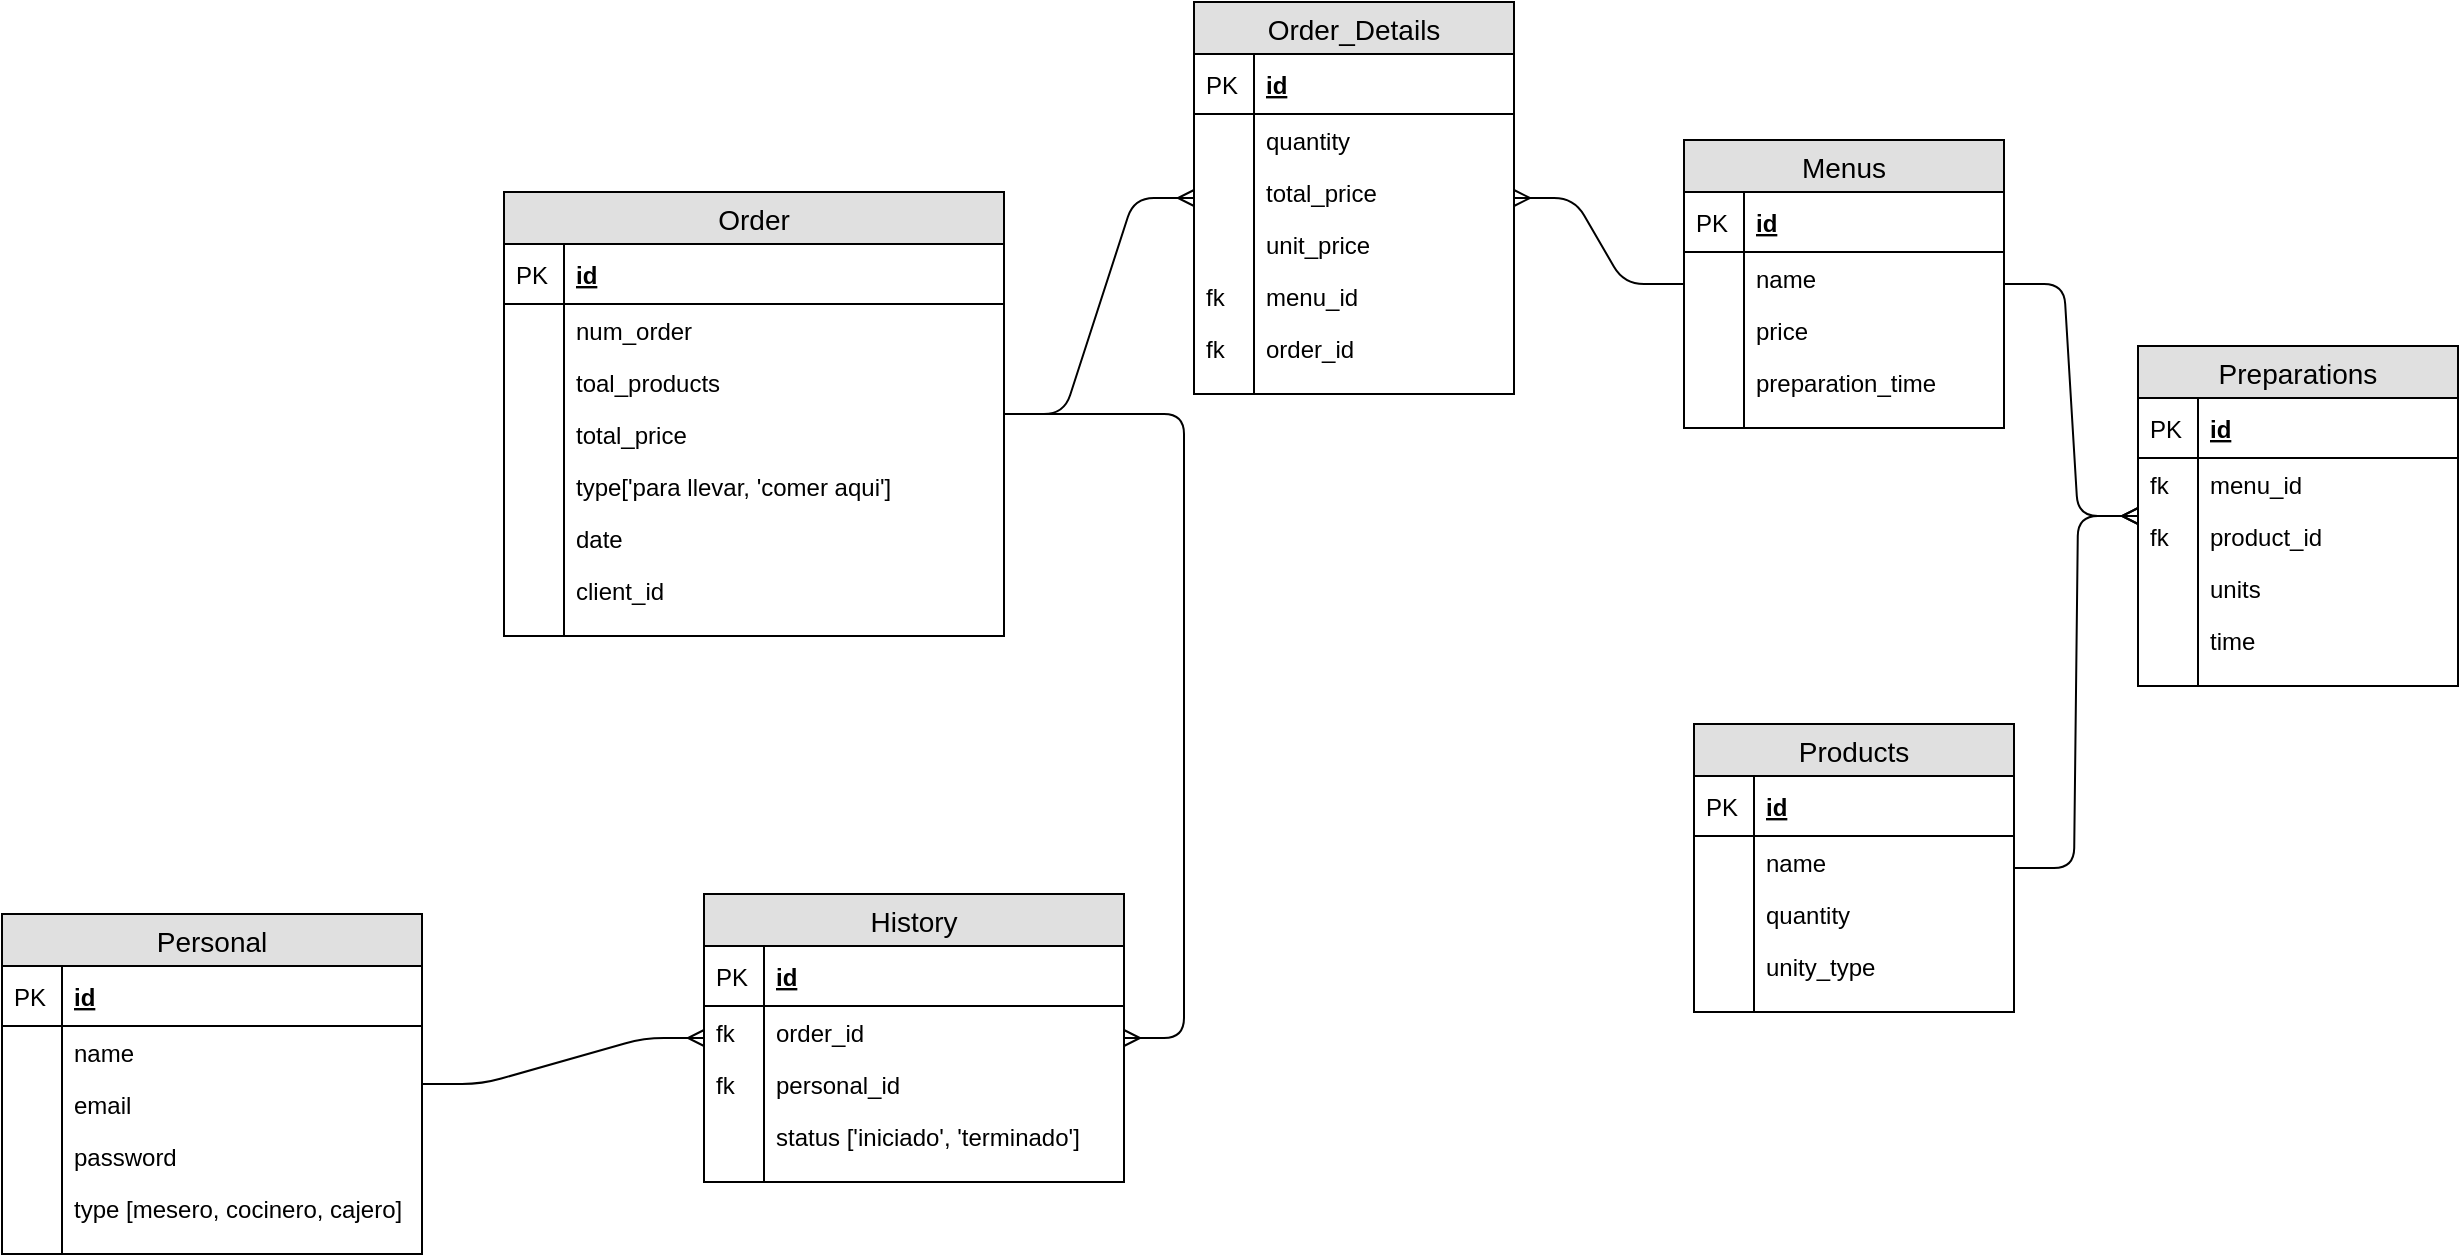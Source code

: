 <mxfile version="10.8.9" type="github"><diagram id="cU5FoBX_uGzudD-voYb2" name="Page-1"><mxGraphModel dx="1851" dy="643" grid="1" gridSize="10" guides="1" tooltips="1" connect="1" arrows="1" fold="1" page="1" pageScale="1" pageWidth="827" pageHeight="1169" math="0" shadow="0"><root><mxCell id="0"/><mxCell id="1" parent="0"/><mxCell id="Qpbwc0weSCRhYP66ml93-1" value="Personal" style="swimlane;fontStyle=0;childLayout=stackLayout;horizontal=1;startSize=26;fillColor=#e0e0e0;horizontalStack=0;resizeParent=1;resizeParentMax=0;resizeLast=0;collapsible=1;marginBottom=0;swimlaneFillColor=#ffffff;align=center;fontSize=14;" vertex="1" parent="1"><mxGeometry x="-211" y="638" width="210" height="170" as="geometry"/></mxCell><mxCell id="Qpbwc0weSCRhYP66ml93-2" value="id" style="shape=partialRectangle;top=0;left=0;right=0;bottom=1;align=left;verticalAlign=middle;fillColor=none;spacingLeft=34;spacingRight=4;overflow=hidden;rotatable=0;points=[[0,0.5],[1,0.5]];portConstraint=eastwest;dropTarget=0;fontStyle=5;fontSize=12;" vertex="1" parent="Qpbwc0weSCRhYP66ml93-1"><mxGeometry y="26" width="210" height="30" as="geometry"/></mxCell><mxCell id="Qpbwc0weSCRhYP66ml93-3" value="PK" style="shape=partialRectangle;top=0;left=0;bottom=0;fillColor=none;align=left;verticalAlign=middle;spacingLeft=4;spacingRight=4;overflow=hidden;rotatable=0;points=[];portConstraint=eastwest;part=1;fontSize=12;" vertex="1" connectable="0" parent="Qpbwc0weSCRhYP66ml93-2"><mxGeometry width="30" height="30" as="geometry"/></mxCell><mxCell id="Qpbwc0weSCRhYP66ml93-4" value="name" style="shape=partialRectangle;top=0;left=0;right=0;bottom=0;align=left;verticalAlign=top;fillColor=none;spacingLeft=34;spacingRight=4;overflow=hidden;rotatable=0;points=[[0,0.5],[1,0.5]];portConstraint=eastwest;dropTarget=0;fontSize=12;" vertex="1" parent="Qpbwc0weSCRhYP66ml93-1"><mxGeometry y="56" width="210" height="26" as="geometry"/></mxCell><mxCell id="Qpbwc0weSCRhYP66ml93-5" value="" style="shape=partialRectangle;top=0;left=0;bottom=0;fillColor=none;align=left;verticalAlign=top;spacingLeft=4;spacingRight=4;overflow=hidden;rotatable=0;points=[];portConstraint=eastwest;part=1;fontSize=12;" vertex="1" connectable="0" parent="Qpbwc0weSCRhYP66ml93-4"><mxGeometry width="30" height="26" as="geometry"/></mxCell><mxCell id="Qpbwc0weSCRhYP66ml93-6" value="email" style="shape=partialRectangle;top=0;left=0;right=0;bottom=0;align=left;verticalAlign=top;fillColor=none;spacingLeft=34;spacingRight=4;overflow=hidden;rotatable=0;points=[[0,0.5],[1,0.5]];portConstraint=eastwest;dropTarget=0;fontSize=12;" vertex="1" parent="Qpbwc0weSCRhYP66ml93-1"><mxGeometry y="82" width="210" height="26" as="geometry"/></mxCell><mxCell id="Qpbwc0weSCRhYP66ml93-7" value="" style="shape=partialRectangle;top=0;left=0;bottom=0;fillColor=none;align=left;verticalAlign=top;spacingLeft=4;spacingRight=4;overflow=hidden;rotatable=0;points=[];portConstraint=eastwest;part=1;fontSize=12;" vertex="1" connectable="0" parent="Qpbwc0weSCRhYP66ml93-6"><mxGeometry width="30" height="26" as="geometry"/></mxCell><mxCell id="Qpbwc0weSCRhYP66ml93-8" value="password" style="shape=partialRectangle;top=0;left=0;right=0;bottom=0;align=left;verticalAlign=top;fillColor=none;spacingLeft=34;spacingRight=4;overflow=hidden;rotatable=0;points=[[0,0.5],[1,0.5]];portConstraint=eastwest;dropTarget=0;fontSize=12;" vertex="1" parent="Qpbwc0weSCRhYP66ml93-1"><mxGeometry y="108" width="210" height="26" as="geometry"/></mxCell><mxCell id="Qpbwc0weSCRhYP66ml93-9" value="" style="shape=partialRectangle;top=0;left=0;bottom=0;fillColor=none;align=left;verticalAlign=top;spacingLeft=4;spacingRight=4;overflow=hidden;rotatable=0;points=[];portConstraint=eastwest;part=1;fontSize=12;" vertex="1" connectable="0" parent="Qpbwc0weSCRhYP66ml93-8"><mxGeometry width="30" height="26" as="geometry"/></mxCell><mxCell id="Qpbwc0weSCRhYP66ml93-34" value="type [mesero, cocinero, cajero]" style="shape=partialRectangle;top=0;left=0;right=0;bottom=0;align=left;verticalAlign=top;fillColor=none;spacingLeft=34;spacingRight=4;overflow=hidden;rotatable=0;points=[[0,0.5],[1,0.5]];portConstraint=eastwest;dropTarget=0;fontSize=12;" vertex="1" parent="Qpbwc0weSCRhYP66ml93-1"><mxGeometry y="134" width="210" height="26" as="geometry"/></mxCell><mxCell id="Qpbwc0weSCRhYP66ml93-35" value="" style="shape=partialRectangle;top=0;left=0;bottom=0;fillColor=none;align=left;verticalAlign=top;spacingLeft=4;spacingRight=4;overflow=hidden;rotatable=0;points=[];portConstraint=eastwest;part=1;fontSize=12;" vertex="1" connectable="0" parent="Qpbwc0weSCRhYP66ml93-34"><mxGeometry width="30" height="26" as="geometry"/></mxCell><mxCell id="Qpbwc0weSCRhYP66ml93-10" value="" style="shape=partialRectangle;top=0;left=0;right=0;bottom=0;align=left;verticalAlign=top;fillColor=none;spacingLeft=34;spacingRight=4;overflow=hidden;rotatable=0;points=[[0,0.5],[1,0.5]];portConstraint=eastwest;dropTarget=0;fontSize=12;" vertex="1" parent="Qpbwc0weSCRhYP66ml93-1"><mxGeometry y="160" width="210" height="10" as="geometry"/></mxCell><mxCell id="Qpbwc0weSCRhYP66ml93-11" value="" style="shape=partialRectangle;top=0;left=0;bottom=0;fillColor=none;align=left;verticalAlign=top;spacingLeft=4;spacingRight=4;overflow=hidden;rotatable=0;points=[];portConstraint=eastwest;part=1;fontSize=12;" vertex="1" connectable="0" parent="Qpbwc0weSCRhYP66ml93-10"><mxGeometry width="30" height="10" as="geometry"/></mxCell><mxCell id="Qpbwc0weSCRhYP66ml93-12" value="Order_Details" style="swimlane;fontStyle=0;childLayout=stackLayout;horizontal=1;startSize=26;fillColor=#e0e0e0;horizontalStack=0;resizeParent=1;resizeParentMax=0;resizeLast=0;collapsible=1;marginBottom=0;swimlaneFillColor=#ffffff;align=center;fontSize=14;" vertex="1" parent="1"><mxGeometry x="385" y="182" width="160" height="196" as="geometry"/></mxCell><mxCell id="Qpbwc0weSCRhYP66ml93-13" value="id" style="shape=partialRectangle;top=0;left=0;right=0;bottom=1;align=left;verticalAlign=middle;fillColor=none;spacingLeft=34;spacingRight=4;overflow=hidden;rotatable=0;points=[[0,0.5],[1,0.5]];portConstraint=eastwest;dropTarget=0;fontStyle=5;fontSize=12;" vertex="1" parent="Qpbwc0weSCRhYP66ml93-12"><mxGeometry y="26" width="160" height="30" as="geometry"/></mxCell><mxCell id="Qpbwc0weSCRhYP66ml93-14" value="PK" style="shape=partialRectangle;top=0;left=0;bottom=0;fillColor=none;align=left;verticalAlign=middle;spacingLeft=4;spacingRight=4;overflow=hidden;rotatable=0;points=[];portConstraint=eastwest;part=1;fontSize=12;" vertex="1" connectable="0" parent="Qpbwc0weSCRhYP66ml93-13"><mxGeometry width="30" height="30" as="geometry"/></mxCell><mxCell id="Qpbwc0weSCRhYP66ml93-17" value="quantity" style="shape=partialRectangle;top=0;left=0;right=0;bottom=0;align=left;verticalAlign=top;fillColor=none;spacingLeft=34;spacingRight=4;overflow=hidden;rotatable=0;points=[[0,0.5],[1,0.5]];portConstraint=eastwest;dropTarget=0;fontSize=12;" vertex="1" parent="Qpbwc0weSCRhYP66ml93-12"><mxGeometry y="56" width="160" height="26" as="geometry"/></mxCell><mxCell id="Qpbwc0weSCRhYP66ml93-18" value="" style="shape=partialRectangle;top=0;left=0;bottom=0;fillColor=none;align=left;verticalAlign=top;spacingLeft=4;spacingRight=4;overflow=hidden;rotatable=0;points=[];portConstraint=eastwest;part=1;fontSize=12;" vertex="1" connectable="0" parent="Qpbwc0weSCRhYP66ml93-17"><mxGeometry width="30" height="26" as="geometry"/></mxCell><mxCell id="Qpbwc0weSCRhYP66ml93-19" value="total_price" style="shape=partialRectangle;top=0;left=0;right=0;bottom=0;align=left;verticalAlign=top;fillColor=none;spacingLeft=34;spacingRight=4;overflow=hidden;rotatable=0;points=[[0,0.5],[1,0.5]];portConstraint=eastwest;dropTarget=0;fontSize=12;" vertex="1" parent="Qpbwc0weSCRhYP66ml93-12"><mxGeometry y="82" width="160" height="26" as="geometry"/></mxCell><mxCell id="Qpbwc0weSCRhYP66ml93-20" value="" style="shape=partialRectangle;top=0;left=0;bottom=0;fillColor=none;align=left;verticalAlign=top;spacingLeft=4;spacingRight=4;overflow=hidden;rotatable=0;points=[];portConstraint=eastwest;part=1;fontSize=12;" vertex="1" connectable="0" parent="Qpbwc0weSCRhYP66ml93-19"><mxGeometry width="30" height="26" as="geometry"/></mxCell><mxCell id="Qpbwc0weSCRhYP66ml93-36" value="unit_price" style="shape=partialRectangle;top=0;left=0;right=0;bottom=0;align=left;verticalAlign=top;fillColor=none;spacingLeft=34;spacingRight=4;overflow=hidden;rotatable=0;points=[[0,0.5],[1,0.5]];portConstraint=eastwest;dropTarget=0;fontSize=12;" vertex="1" parent="Qpbwc0weSCRhYP66ml93-12"><mxGeometry y="108" width="160" height="26" as="geometry"/></mxCell><mxCell id="Qpbwc0weSCRhYP66ml93-37" value="" style="shape=partialRectangle;top=0;left=0;bottom=0;fillColor=none;align=left;verticalAlign=top;spacingLeft=4;spacingRight=4;overflow=hidden;rotatable=0;points=[];portConstraint=eastwest;part=1;fontSize=12;" vertex="1" connectable="0" parent="Qpbwc0weSCRhYP66ml93-36"><mxGeometry width="30" height="26" as="geometry"/></mxCell><mxCell id="Qpbwc0weSCRhYP66ml93-15" value="menu_id" style="shape=partialRectangle;top=0;left=0;right=0;bottom=0;align=left;verticalAlign=top;fillColor=none;spacingLeft=34;spacingRight=4;overflow=hidden;rotatable=0;points=[[0,0.5],[1,0.5]];portConstraint=eastwest;dropTarget=0;fontSize=12;" vertex="1" parent="Qpbwc0weSCRhYP66ml93-12"><mxGeometry y="134" width="160" height="26" as="geometry"/></mxCell><mxCell id="Qpbwc0weSCRhYP66ml93-16" value="fk" style="shape=partialRectangle;top=0;left=0;bottom=0;fillColor=none;align=left;verticalAlign=top;spacingLeft=4;spacingRight=4;overflow=hidden;rotatable=0;points=[];portConstraint=eastwest;part=1;fontSize=12;" vertex="1" connectable="0" parent="Qpbwc0weSCRhYP66ml93-15"><mxGeometry width="30" height="26" as="geometry"/></mxCell><mxCell id="Qpbwc0weSCRhYP66ml93-56" value="order_id" style="shape=partialRectangle;top=0;left=0;right=0;bottom=0;align=left;verticalAlign=top;fillColor=none;spacingLeft=34;spacingRight=4;overflow=hidden;rotatable=0;points=[[0,0.5],[1,0.5]];portConstraint=eastwest;dropTarget=0;fontSize=12;" vertex="1" parent="Qpbwc0weSCRhYP66ml93-12"><mxGeometry y="160" width="160" height="26" as="geometry"/></mxCell><mxCell id="Qpbwc0weSCRhYP66ml93-57" value="fk" style="shape=partialRectangle;top=0;left=0;bottom=0;fillColor=none;align=left;verticalAlign=top;spacingLeft=4;spacingRight=4;overflow=hidden;rotatable=0;points=[];portConstraint=eastwest;part=1;fontSize=12;" vertex="1" connectable="0" parent="Qpbwc0weSCRhYP66ml93-56"><mxGeometry width="30" height="26" as="geometry"/></mxCell><mxCell id="Qpbwc0weSCRhYP66ml93-21" value="" style="shape=partialRectangle;top=0;left=0;right=0;bottom=0;align=left;verticalAlign=top;fillColor=none;spacingLeft=34;spacingRight=4;overflow=hidden;rotatable=0;points=[[0,0.5],[1,0.5]];portConstraint=eastwest;dropTarget=0;fontSize=12;" vertex="1" parent="Qpbwc0weSCRhYP66ml93-12"><mxGeometry y="186" width="160" height="10" as="geometry"/></mxCell><mxCell id="Qpbwc0weSCRhYP66ml93-22" value="" style="shape=partialRectangle;top=0;left=0;bottom=0;fillColor=none;align=left;verticalAlign=top;spacingLeft=4;spacingRight=4;overflow=hidden;rotatable=0;points=[];portConstraint=eastwest;part=1;fontSize=12;" vertex="1" connectable="0" parent="Qpbwc0weSCRhYP66ml93-21"><mxGeometry width="30" height="10" as="geometry"/></mxCell><mxCell id="Qpbwc0weSCRhYP66ml93-23" value="Menus" style="swimlane;fontStyle=0;childLayout=stackLayout;horizontal=1;startSize=26;fillColor=#e0e0e0;horizontalStack=0;resizeParent=1;resizeParentMax=0;resizeLast=0;collapsible=1;marginBottom=0;swimlaneFillColor=#ffffff;align=center;fontSize=14;" vertex="1" parent="1"><mxGeometry x="630" y="251" width="160" height="144" as="geometry"/></mxCell><mxCell id="Qpbwc0weSCRhYP66ml93-24" value="id" style="shape=partialRectangle;top=0;left=0;right=0;bottom=1;align=left;verticalAlign=middle;fillColor=none;spacingLeft=34;spacingRight=4;overflow=hidden;rotatable=0;points=[[0,0.5],[1,0.5]];portConstraint=eastwest;dropTarget=0;fontStyle=5;fontSize=12;" vertex="1" parent="Qpbwc0weSCRhYP66ml93-23"><mxGeometry y="26" width="160" height="30" as="geometry"/></mxCell><mxCell id="Qpbwc0weSCRhYP66ml93-25" value="PK" style="shape=partialRectangle;top=0;left=0;bottom=0;fillColor=none;align=left;verticalAlign=middle;spacingLeft=4;spacingRight=4;overflow=hidden;rotatable=0;points=[];portConstraint=eastwest;part=1;fontSize=12;" vertex="1" connectable="0" parent="Qpbwc0weSCRhYP66ml93-24"><mxGeometry width="30" height="30" as="geometry"/></mxCell><mxCell id="Qpbwc0weSCRhYP66ml93-26" value="name" style="shape=partialRectangle;top=0;left=0;right=0;bottom=0;align=left;verticalAlign=top;fillColor=none;spacingLeft=34;spacingRight=4;overflow=hidden;rotatable=0;points=[[0,0.5],[1,0.5]];portConstraint=eastwest;dropTarget=0;fontSize=12;" vertex="1" parent="Qpbwc0weSCRhYP66ml93-23"><mxGeometry y="56" width="160" height="26" as="geometry"/></mxCell><mxCell id="Qpbwc0weSCRhYP66ml93-27" value="" style="shape=partialRectangle;top=0;left=0;bottom=0;fillColor=none;align=left;verticalAlign=top;spacingLeft=4;spacingRight=4;overflow=hidden;rotatable=0;points=[];portConstraint=eastwest;part=1;fontSize=12;" vertex="1" connectable="0" parent="Qpbwc0weSCRhYP66ml93-26"><mxGeometry width="30" height="26" as="geometry"/></mxCell><mxCell id="Qpbwc0weSCRhYP66ml93-28" value="price" style="shape=partialRectangle;top=0;left=0;right=0;bottom=0;align=left;verticalAlign=top;fillColor=none;spacingLeft=34;spacingRight=4;overflow=hidden;rotatable=0;points=[[0,0.5],[1,0.5]];portConstraint=eastwest;dropTarget=0;fontSize=12;" vertex="1" parent="Qpbwc0weSCRhYP66ml93-23"><mxGeometry y="82" width="160" height="26" as="geometry"/></mxCell><mxCell id="Qpbwc0weSCRhYP66ml93-29" value="" style="shape=partialRectangle;top=0;left=0;bottom=0;fillColor=none;align=left;verticalAlign=top;spacingLeft=4;spacingRight=4;overflow=hidden;rotatable=0;points=[];portConstraint=eastwest;part=1;fontSize=12;" vertex="1" connectable="0" parent="Qpbwc0weSCRhYP66ml93-28"><mxGeometry width="30" height="26" as="geometry"/></mxCell><mxCell id="Qpbwc0weSCRhYP66ml93-30" value="preparation_time" style="shape=partialRectangle;top=0;left=0;right=0;bottom=0;align=left;verticalAlign=top;fillColor=none;spacingLeft=34;spacingRight=4;overflow=hidden;rotatable=0;points=[[0,0.5],[1,0.5]];portConstraint=eastwest;dropTarget=0;fontSize=12;" vertex="1" parent="Qpbwc0weSCRhYP66ml93-23"><mxGeometry y="108" width="160" height="26" as="geometry"/></mxCell><mxCell id="Qpbwc0weSCRhYP66ml93-31" value="" style="shape=partialRectangle;top=0;left=0;bottom=0;fillColor=none;align=left;verticalAlign=top;spacingLeft=4;spacingRight=4;overflow=hidden;rotatable=0;points=[];portConstraint=eastwest;part=1;fontSize=12;" vertex="1" connectable="0" parent="Qpbwc0weSCRhYP66ml93-30"><mxGeometry width="30" height="26" as="geometry"/></mxCell><mxCell id="Qpbwc0weSCRhYP66ml93-32" value="" style="shape=partialRectangle;top=0;left=0;right=0;bottom=0;align=left;verticalAlign=top;fillColor=none;spacingLeft=34;spacingRight=4;overflow=hidden;rotatable=0;points=[[0,0.5],[1,0.5]];portConstraint=eastwest;dropTarget=0;fontSize=12;" vertex="1" parent="Qpbwc0weSCRhYP66ml93-23"><mxGeometry y="134" width="160" height="10" as="geometry"/></mxCell><mxCell id="Qpbwc0weSCRhYP66ml93-33" value="" style="shape=partialRectangle;top=0;left=0;bottom=0;fillColor=none;align=left;verticalAlign=top;spacingLeft=4;spacingRight=4;overflow=hidden;rotatable=0;points=[];portConstraint=eastwest;part=1;fontSize=12;" vertex="1" connectable="0" parent="Qpbwc0weSCRhYP66ml93-32"><mxGeometry width="30" height="10" as="geometry"/></mxCell><mxCell id="Qpbwc0weSCRhYP66ml93-38" value="" style="edgeStyle=entityRelationEdgeStyle;fontSize=12;html=1;endArrow=ERmany;" edge="1" parent="1" source="Qpbwc0weSCRhYP66ml93-23" target="Qpbwc0weSCRhYP66ml93-12"><mxGeometry width="100" height="100" relative="1" as="geometry"><mxPoint x="40" y="320" as="sourcePoint"/><mxPoint x="520" y="310" as="targetPoint"/></mxGeometry></mxCell><mxCell id="Qpbwc0weSCRhYP66ml93-39" value="Order" style="swimlane;fontStyle=0;childLayout=stackLayout;horizontal=1;startSize=26;fillColor=#e0e0e0;horizontalStack=0;resizeParent=1;resizeParentMax=0;resizeLast=0;collapsible=1;marginBottom=0;swimlaneFillColor=#ffffff;align=center;fontSize=14;" vertex="1" parent="1"><mxGeometry x="40" y="277" width="250" height="222" as="geometry"/></mxCell><mxCell id="Qpbwc0weSCRhYP66ml93-40" value="id" style="shape=partialRectangle;top=0;left=0;right=0;bottom=1;align=left;verticalAlign=middle;fillColor=none;spacingLeft=34;spacingRight=4;overflow=hidden;rotatable=0;points=[[0,0.5],[1,0.5]];portConstraint=eastwest;dropTarget=0;fontStyle=5;fontSize=12;" vertex="1" parent="Qpbwc0weSCRhYP66ml93-39"><mxGeometry y="26" width="250" height="30" as="geometry"/></mxCell><mxCell id="Qpbwc0weSCRhYP66ml93-41" value="PK" style="shape=partialRectangle;top=0;left=0;bottom=0;fillColor=none;align=left;verticalAlign=middle;spacingLeft=4;spacingRight=4;overflow=hidden;rotatable=0;points=[];portConstraint=eastwest;part=1;fontSize=12;" vertex="1" connectable="0" parent="Qpbwc0weSCRhYP66ml93-40"><mxGeometry width="30" height="30" as="geometry"/></mxCell><mxCell id="Qpbwc0weSCRhYP66ml93-42" value="num_order" style="shape=partialRectangle;top=0;left=0;right=0;bottom=0;align=left;verticalAlign=top;fillColor=none;spacingLeft=34;spacingRight=4;overflow=hidden;rotatable=0;points=[[0,0.5],[1,0.5]];portConstraint=eastwest;dropTarget=0;fontSize=12;" vertex="1" parent="Qpbwc0weSCRhYP66ml93-39"><mxGeometry y="56" width="250" height="26" as="geometry"/></mxCell><mxCell id="Qpbwc0weSCRhYP66ml93-43" value="" style="shape=partialRectangle;top=0;left=0;bottom=0;fillColor=none;align=left;verticalAlign=top;spacingLeft=4;spacingRight=4;overflow=hidden;rotatable=0;points=[];portConstraint=eastwest;part=1;fontSize=12;" vertex="1" connectable="0" parent="Qpbwc0weSCRhYP66ml93-42"><mxGeometry width="30" height="26" as="geometry"/></mxCell><mxCell id="Qpbwc0weSCRhYP66ml93-50" value="toal_products" style="shape=partialRectangle;top=0;left=0;right=0;bottom=0;align=left;verticalAlign=top;fillColor=none;spacingLeft=34;spacingRight=4;overflow=hidden;rotatable=0;points=[[0,0.5],[1,0.5]];portConstraint=eastwest;dropTarget=0;fontSize=12;" vertex="1" parent="Qpbwc0weSCRhYP66ml93-39"><mxGeometry y="82" width="250" height="26" as="geometry"/></mxCell><mxCell id="Qpbwc0weSCRhYP66ml93-51" value="" style="shape=partialRectangle;top=0;left=0;bottom=0;fillColor=none;align=left;verticalAlign=top;spacingLeft=4;spacingRight=4;overflow=hidden;rotatable=0;points=[];portConstraint=eastwest;part=1;fontSize=12;" vertex="1" connectable="0" parent="Qpbwc0weSCRhYP66ml93-50"><mxGeometry width="30" height="26" as="geometry"/></mxCell><mxCell id="Qpbwc0weSCRhYP66ml93-44" value="total_price" style="shape=partialRectangle;top=0;left=0;right=0;bottom=0;align=left;verticalAlign=top;fillColor=none;spacingLeft=34;spacingRight=4;overflow=hidden;rotatable=0;points=[[0,0.5],[1,0.5]];portConstraint=eastwest;dropTarget=0;fontSize=12;" vertex="1" parent="Qpbwc0weSCRhYP66ml93-39"><mxGeometry y="108" width="250" height="26" as="geometry"/></mxCell><mxCell id="Qpbwc0weSCRhYP66ml93-45" value="" style="shape=partialRectangle;top=0;left=0;bottom=0;fillColor=none;align=left;verticalAlign=top;spacingLeft=4;spacingRight=4;overflow=hidden;rotatable=0;points=[];portConstraint=eastwest;part=1;fontSize=12;" vertex="1" connectable="0" parent="Qpbwc0weSCRhYP66ml93-44"><mxGeometry width="30" height="26" as="geometry"/></mxCell><mxCell id="Qpbwc0weSCRhYP66ml93-52" value="type['para llevar, 'comer aqui']" style="shape=partialRectangle;top=0;left=0;right=0;bottom=0;align=left;verticalAlign=top;fillColor=none;spacingLeft=34;spacingRight=4;overflow=hidden;rotatable=0;points=[[0,0.5],[1,0.5]];portConstraint=eastwest;dropTarget=0;fontSize=12;" vertex="1" parent="Qpbwc0weSCRhYP66ml93-39"><mxGeometry y="134" width="250" height="26" as="geometry"/></mxCell><mxCell id="Qpbwc0weSCRhYP66ml93-53" value="" style="shape=partialRectangle;top=0;left=0;bottom=0;fillColor=none;align=left;verticalAlign=top;spacingLeft=4;spacingRight=4;overflow=hidden;rotatable=0;points=[];portConstraint=eastwest;part=1;fontSize=12;" vertex="1" connectable="0" parent="Qpbwc0weSCRhYP66ml93-52"><mxGeometry width="30" height="26" as="geometry"/></mxCell><mxCell id="Qpbwc0weSCRhYP66ml93-54" value="date" style="shape=partialRectangle;top=0;left=0;right=0;bottom=0;align=left;verticalAlign=top;fillColor=none;spacingLeft=34;spacingRight=4;overflow=hidden;rotatable=0;points=[[0,0.5],[1,0.5]];portConstraint=eastwest;dropTarget=0;fontSize=12;" vertex="1" parent="Qpbwc0weSCRhYP66ml93-39"><mxGeometry y="160" width="250" height="26" as="geometry"/></mxCell><mxCell id="Qpbwc0weSCRhYP66ml93-55" value="" style="shape=partialRectangle;top=0;left=0;bottom=0;fillColor=none;align=left;verticalAlign=top;spacingLeft=4;spacingRight=4;overflow=hidden;rotatable=0;points=[];portConstraint=eastwest;part=1;fontSize=12;" vertex="1" connectable="0" parent="Qpbwc0weSCRhYP66ml93-54"><mxGeometry width="30" height="26" as="geometry"/></mxCell><mxCell id="Qpbwc0weSCRhYP66ml93-46" value="client_id" style="shape=partialRectangle;top=0;left=0;right=0;bottom=0;align=left;verticalAlign=top;fillColor=none;spacingLeft=34;spacingRight=4;overflow=hidden;rotatable=0;points=[[0,0.5],[1,0.5]];portConstraint=eastwest;dropTarget=0;fontSize=12;" vertex="1" parent="Qpbwc0weSCRhYP66ml93-39"><mxGeometry y="186" width="250" height="26" as="geometry"/></mxCell><mxCell id="Qpbwc0weSCRhYP66ml93-47" value="" style="shape=partialRectangle;top=0;left=0;bottom=0;fillColor=none;align=left;verticalAlign=top;spacingLeft=4;spacingRight=4;overflow=hidden;rotatable=0;points=[];portConstraint=eastwest;part=1;fontSize=12;" vertex="1" connectable="0" parent="Qpbwc0weSCRhYP66ml93-46"><mxGeometry width="30" height="26" as="geometry"/></mxCell><mxCell id="Qpbwc0weSCRhYP66ml93-48" value="" style="shape=partialRectangle;top=0;left=0;right=0;bottom=0;align=left;verticalAlign=top;fillColor=none;spacingLeft=34;spacingRight=4;overflow=hidden;rotatable=0;points=[[0,0.5],[1,0.5]];portConstraint=eastwest;dropTarget=0;fontSize=12;" vertex="1" parent="Qpbwc0weSCRhYP66ml93-39"><mxGeometry y="212" width="250" height="10" as="geometry"/></mxCell><mxCell id="Qpbwc0weSCRhYP66ml93-49" value="" style="shape=partialRectangle;top=0;left=0;bottom=0;fillColor=none;align=left;verticalAlign=top;spacingLeft=4;spacingRight=4;overflow=hidden;rotatable=0;points=[];portConstraint=eastwest;part=1;fontSize=12;" vertex="1" connectable="0" parent="Qpbwc0weSCRhYP66ml93-48"><mxGeometry width="30" height="10" as="geometry"/></mxCell><mxCell id="Qpbwc0weSCRhYP66ml93-58" value="" style="edgeStyle=entityRelationEdgeStyle;fontSize=12;html=1;endArrow=ERmany;" edge="1" parent="1" source="Qpbwc0weSCRhYP66ml93-39" target="Qpbwc0weSCRhYP66ml93-12"><mxGeometry width="100" height="100" relative="1" as="geometry"><mxPoint x="10" y="560" as="sourcePoint"/><mxPoint x="110" y="460" as="targetPoint"/></mxGeometry></mxCell><mxCell id="Qpbwc0weSCRhYP66ml93-63" value="Products" style="swimlane;fontStyle=0;childLayout=stackLayout;horizontal=1;startSize=26;fillColor=#e0e0e0;horizontalStack=0;resizeParent=1;resizeParentMax=0;resizeLast=0;collapsible=1;marginBottom=0;swimlaneFillColor=#ffffff;align=center;fontSize=14;" vertex="1" parent="1"><mxGeometry x="635" y="543" width="160" height="144" as="geometry"/></mxCell><mxCell id="Qpbwc0weSCRhYP66ml93-64" value="id" style="shape=partialRectangle;top=0;left=0;right=0;bottom=1;align=left;verticalAlign=middle;fillColor=none;spacingLeft=34;spacingRight=4;overflow=hidden;rotatable=0;points=[[0,0.5],[1,0.5]];portConstraint=eastwest;dropTarget=0;fontStyle=5;fontSize=12;" vertex="1" parent="Qpbwc0weSCRhYP66ml93-63"><mxGeometry y="26" width="160" height="30" as="geometry"/></mxCell><mxCell id="Qpbwc0weSCRhYP66ml93-65" value="PK" style="shape=partialRectangle;top=0;left=0;bottom=0;fillColor=none;align=left;verticalAlign=middle;spacingLeft=4;spacingRight=4;overflow=hidden;rotatable=0;points=[];portConstraint=eastwest;part=1;fontSize=12;" vertex="1" connectable="0" parent="Qpbwc0weSCRhYP66ml93-64"><mxGeometry width="30" height="30" as="geometry"/></mxCell><mxCell id="Qpbwc0weSCRhYP66ml93-66" value="name" style="shape=partialRectangle;top=0;left=0;right=0;bottom=0;align=left;verticalAlign=top;fillColor=none;spacingLeft=34;spacingRight=4;overflow=hidden;rotatable=0;points=[[0,0.5],[1,0.5]];portConstraint=eastwest;dropTarget=0;fontSize=12;" vertex="1" parent="Qpbwc0weSCRhYP66ml93-63"><mxGeometry y="56" width="160" height="26" as="geometry"/></mxCell><mxCell id="Qpbwc0weSCRhYP66ml93-67" value="" style="shape=partialRectangle;top=0;left=0;bottom=0;fillColor=none;align=left;verticalAlign=top;spacingLeft=4;spacingRight=4;overflow=hidden;rotatable=0;points=[];portConstraint=eastwest;part=1;fontSize=12;" vertex="1" connectable="0" parent="Qpbwc0weSCRhYP66ml93-66"><mxGeometry width="30" height="26" as="geometry"/></mxCell><mxCell id="Qpbwc0weSCRhYP66ml93-68" value="quantity" style="shape=partialRectangle;top=0;left=0;right=0;bottom=0;align=left;verticalAlign=top;fillColor=none;spacingLeft=34;spacingRight=4;overflow=hidden;rotatable=0;points=[[0,0.5],[1,0.5]];portConstraint=eastwest;dropTarget=0;fontSize=12;" vertex="1" parent="Qpbwc0weSCRhYP66ml93-63"><mxGeometry y="82" width="160" height="26" as="geometry"/></mxCell><mxCell id="Qpbwc0weSCRhYP66ml93-69" value="" style="shape=partialRectangle;top=0;left=0;bottom=0;fillColor=none;align=left;verticalAlign=top;spacingLeft=4;spacingRight=4;overflow=hidden;rotatable=0;points=[];portConstraint=eastwest;part=1;fontSize=12;" vertex="1" connectable="0" parent="Qpbwc0weSCRhYP66ml93-68"><mxGeometry width="30" height="26" as="geometry"/></mxCell><mxCell id="Qpbwc0weSCRhYP66ml93-70" value="unity_type" style="shape=partialRectangle;top=0;left=0;right=0;bottom=0;align=left;verticalAlign=top;fillColor=none;spacingLeft=34;spacingRight=4;overflow=hidden;rotatable=0;points=[[0,0.5],[1,0.5]];portConstraint=eastwest;dropTarget=0;fontSize=12;" vertex="1" parent="Qpbwc0weSCRhYP66ml93-63"><mxGeometry y="108" width="160" height="26" as="geometry"/></mxCell><mxCell id="Qpbwc0weSCRhYP66ml93-71" value="" style="shape=partialRectangle;top=0;left=0;bottom=0;fillColor=none;align=left;verticalAlign=top;spacingLeft=4;spacingRight=4;overflow=hidden;rotatable=0;points=[];portConstraint=eastwest;part=1;fontSize=12;" vertex="1" connectable="0" parent="Qpbwc0weSCRhYP66ml93-70"><mxGeometry width="30" height="26" as="geometry"/></mxCell><mxCell id="Qpbwc0weSCRhYP66ml93-72" value="" style="shape=partialRectangle;top=0;left=0;right=0;bottom=0;align=left;verticalAlign=top;fillColor=none;spacingLeft=34;spacingRight=4;overflow=hidden;rotatable=0;points=[[0,0.5],[1,0.5]];portConstraint=eastwest;dropTarget=0;fontSize=12;" vertex="1" parent="Qpbwc0weSCRhYP66ml93-63"><mxGeometry y="134" width="160" height="10" as="geometry"/></mxCell><mxCell id="Qpbwc0weSCRhYP66ml93-73" value="" style="shape=partialRectangle;top=0;left=0;bottom=0;fillColor=none;align=left;verticalAlign=top;spacingLeft=4;spacingRight=4;overflow=hidden;rotatable=0;points=[];portConstraint=eastwest;part=1;fontSize=12;" vertex="1" connectable="0" parent="Qpbwc0weSCRhYP66ml93-72"><mxGeometry width="30" height="10" as="geometry"/></mxCell><mxCell id="Qpbwc0weSCRhYP66ml93-76" value="Preparations" style="swimlane;fontStyle=0;childLayout=stackLayout;horizontal=1;startSize=26;fillColor=#e0e0e0;horizontalStack=0;resizeParent=1;resizeParentMax=0;resizeLast=0;collapsible=1;marginBottom=0;swimlaneFillColor=#ffffff;align=center;fontSize=14;" vertex="1" parent="1"><mxGeometry x="857" y="354" width="160" height="170" as="geometry"/></mxCell><mxCell id="Qpbwc0weSCRhYP66ml93-77" value="id" style="shape=partialRectangle;top=0;left=0;right=0;bottom=1;align=left;verticalAlign=middle;fillColor=none;spacingLeft=34;spacingRight=4;overflow=hidden;rotatable=0;points=[[0,0.5],[1,0.5]];portConstraint=eastwest;dropTarget=0;fontStyle=5;fontSize=12;" vertex="1" parent="Qpbwc0weSCRhYP66ml93-76"><mxGeometry y="26" width="160" height="30" as="geometry"/></mxCell><mxCell id="Qpbwc0weSCRhYP66ml93-78" value="PK" style="shape=partialRectangle;top=0;left=0;bottom=0;fillColor=none;align=left;verticalAlign=middle;spacingLeft=4;spacingRight=4;overflow=hidden;rotatable=0;points=[];portConstraint=eastwest;part=1;fontSize=12;" vertex="1" connectable="0" parent="Qpbwc0weSCRhYP66ml93-77"><mxGeometry width="30" height="30" as="geometry"/></mxCell><mxCell id="Qpbwc0weSCRhYP66ml93-79" value="menu_id" style="shape=partialRectangle;top=0;left=0;right=0;bottom=0;align=left;verticalAlign=top;fillColor=none;spacingLeft=34;spacingRight=4;overflow=hidden;rotatable=0;points=[[0,0.5],[1,0.5]];portConstraint=eastwest;dropTarget=0;fontSize=12;" vertex="1" parent="Qpbwc0weSCRhYP66ml93-76"><mxGeometry y="56" width="160" height="26" as="geometry"/></mxCell><mxCell id="Qpbwc0weSCRhYP66ml93-80" value="fk" style="shape=partialRectangle;top=0;left=0;bottom=0;fillColor=none;align=left;verticalAlign=top;spacingLeft=4;spacingRight=4;overflow=hidden;rotatable=0;points=[];portConstraint=eastwest;part=1;fontSize=12;" vertex="1" connectable="0" parent="Qpbwc0weSCRhYP66ml93-79"><mxGeometry width="30" height="26" as="geometry"/></mxCell><mxCell id="Qpbwc0weSCRhYP66ml93-81" value="product_id" style="shape=partialRectangle;top=0;left=0;right=0;bottom=0;align=left;verticalAlign=top;fillColor=none;spacingLeft=34;spacingRight=4;overflow=hidden;rotatable=0;points=[[0,0.5],[1,0.5]];portConstraint=eastwest;dropTarget=0;fontSize=12;" vertex="1" parent="Qpbwc0weSCRhYP66ml93-76"><mxGeometry y="82" width="160" height="26" as="geometry"/></mxCell><mxCell id="Qpbwc0weSCRhYP66ml93-82" value="fk" style="shape=partialRectangle;top=0;left=0;bottom=0;fillColor=none;align=left;verticalAlign=top;spacingLeft=4;spacingRight=4;overflow=hidden;rotatable=0;points=[];portConstraint=eastwest;part=1;fontSize=12;" vertex="1" connectable="0" parent="Qpbwc0weSCRhYP66ml93-81"><mxGeometry width="30" height="26" as="geometry"/></mxCell><mxCell id="Qpbwc0weSCRhYP66ml93-83" value="units" style="shape=partialRectangle;top=0;left=0;right=0;bottom=0;align=left;verticalAlign=top;fillColor=none;spacingLeft=34;spacingRight=4;overflow=hidden;rotatable=0;points=[[0,0.5],[1,0.5]];portConstraint=eastwest;dropTarget=0;fontSize=12;" vertex="1" parent="Qpbwc0weSCRhYP66ml93-76"><mxGeometry y="108" width="160" height="26" as="geometry"/></mxCell><mxCell id="Qpbwc0weSCRhYP66ml93-84" value="" style="shape=partialRectangle;top=0;left=0;bottom=0;fillColor=none;align=left;verticalAlign=top;spacingLeft=4;spacingRight=4;overflow=hidden;rotatable=0;points=[];portConstraint=eastwest;part=1;fontSize=12;" vertex="1" connectable="0" parent="Qpbwc0weSCRhYP66ml93-83"><mxGeometry width="30" height="26" as="geometry"/></mxCell><mxCell id="Qpbwc0weSCRhYP66ml93-87" value="time" style="shape=partialRectangle;top=0;left=0;right=0;bottom=0;align=left;verticalAlign=top;fillColor=none;spacingLeft=34;spacingRight=4;overflow=hidden;rotatable=0;points=[[0,0.5],[1,0.5]];portConstraint=eastwest;dropTarget=0;fontSize=12;" vertex="1" parent="Qpbwc0weSCRhYP66ml93-76"><mxGeometry y="134" width="160" height="26" as="geometry"/></mxCell><mxCell id="Qpbwc0weSCRhYP66ml93-88" value="" style="shape=partialRectangle;top=0;left=0;bottom=0;fillColor=none;align=left;verticalAlign=top;spacingLeft=4;spacingRight=4;overflow=hidden;rotatable=0;points=[];portConstraint=eastwest;part=1;fontSize=12;" vertex="1" connectable="0" parent="Qpbwc0weSCRhYP66ml93-87"><mxGeometry width="30" height="26" as="geometry"/></mxCell><mxCell id="Qpbwc0weSCRhYP66ml93-85" value="" style="shape=partialRectangle;top=0;left=0;right=0;bottom=0;align=left;verticalAlign=top;fillColor=none;spacingLeft=34;spacingRight=4;overflow=hidden;rotatable=0;points=[[0,0.5],[1,0.5]];portConstraint=eastwest;dropTarget=0;fontSize=12;" vertex="1" parent="Qpbwc0weSCRhYP66ml93-76"><mxGeometry y="160" width="160" height="10" as="geometry"/></mxCell><mxCell id="Qpbwc0weSCRhYP66ml93-86" value="" style="shape=partialRectangle;top=0;left=0;bottom=0;fillColor=none;align=left;verticalAlign=top;spacingLeft=4;spacingRight=4;overflow=hidden;rotatable=0;points=[];portConstraint=eastwest;part=1;fontSize=12;" vertex="1" connectable="0" parent="Qpbwc0weSCRhYP66ml93-85"><mxGeometry width="30" height="10" as="geometry"/></mxCell><mxCell id="Qpbwc0weSCRhYP66ml93-89" value="" style="edgeStyle=entityRelationEdgeStyle;fontSize=12;html=1;endArrow=ERmany;" edge="1" parent="1" source="Qpbwc0weSCRhYP66ml93-63" target="Qpbwc0weSCRhYP66ml93-76"><mxGeometry width="100" height="100" relative="1" as="geometry"><mxPoint x="320" y="760" as="sourcePoint"/><mxPoint x="420" y="660" as="targetPoint"/></mxGeometry></mxCell><mxCell id="Qpbwc0weSCRhYP66ml93-91" value="" style="edgeStyle=entityRelationEdgeStyle;fontSize=12;html=1;endArrow=ERmany;" edge="1" parent="1" source="Qpbwc0weSCRhYP66ml93-23" target="Qpbwc0weSCRhYP66ml93-76"><mxGeometry width="100" height="100" relative="1" as="geometry"><mxPoint x="320" y="810" as="sourcePoint"/><mxPoint x="420" y="710" as="targetPoint"/></mxGeometry></mxCell><mxCell id="Qpbwc0weSCRhYP66ml93-105" value="History" style="swimlane;fontStyle=0;childLayout=stackLayout;horizontal=1;startSize=26;fillColor=#e0e0e0;horizontalStack=0;resizeParent=1;resizeParentMax=0;resizeLast=0;collapsible=1;marginBottom=0;swimlaneFillColor=#ffffff;align=center;fontSize=14;" vertex="1" parent="1"><mxGeometry x="140" y="628" width="210" height="144" as="geometry"/></mxCell><mxCell id="Qpbwc0weSCRhYP66ml93-106" value="id" style="shape=partialRectangle;top=0;left=0;right=0;bottom=1;align=left;verticalAlign=middle;fillColor=none;spacingLeft=34;spacingRight=4;overflow=hidden;rotatable=0;points=[[0,0.5],[1,0.5]];portConstraint=eastwest;dropTarget=0;fontStyle=5;fontSize=12;" vertex="1" parent="Qpbwc0weSCRhYP66ml93-105"><mxGeometry y="26" width="210" height="30" as="geometry"/></mxCell><mxCell id="Qpbwc0weSCRhYP66ml93-107" value="PK" style="shape=partialRectangle;top=0;left=0;bottom=0;fillColor=none;align=left;verticalAlign=middle;spacingLeft=4;spacingRight=4;overflow=hidden;rotatable=0;points=[];portConstraint=eastwest;part=1;fontSize=12;" vertex="1" connectable="0" parent="Qpbwc0weSCRhYP66ml93-106"><mxGeometry width="30" height="30" as="geometry"/></mxCell><mxCell id="Qpbwc0weSCRhYP66ml93-108" value="order_id" style="shape=partialRectangle;top=0;left=0;right=0;bottom=0;align=left;verticalAlign=top;fillColor=none;spacingLeft=34;spacingRight=4;overflow=hidden;rotatable=0;points=[[0,0.5],[1,0.5]];portConstraint=eastwest;dropTarget=0;fontSize=12;" vertex="1" parent="Qpbwc0weSCRhYP66ml93-105"><mxGeometry y="56" width="210" height="26" as="geometry"/></mxCell><mxCell id="Qpbwc0weSCRhYP66ml93-109" value="fk" style="shape=partialRectangle;top=0;left=0;bottom=0;fillColor=none;align=left;verticalAlign=top;spacingLeft=4;spacingRight=4;overflow=hidden;rotatable=0;points=[];portConstraint=eastwest;part=1;fontSize=12;" vertex="1" connectable="0" parent="Qpbwc0weSCRhYP66ml93-108"><mxGeometry width="30" height="26" as="geometry"/></mxCell><mxCell id="Qpbwc0weSCRhYP66ml93-110" value="personal_id" style="shape=partialRectangle;top=0;left=0;right=0;bottom=0;align=left;verticalAlign=top;fillColor=none;spacingLeft=34;spacingRight=4;overflow=hidden;rotatable=0;points=[[0,0.5],[1,0.5]];portConstraint=eastwest;dropTarget=0;fontSize=12;" vertex="1" parent="Qpbwc0weSCRhYP66ml93-105"><mxGeometry y="82" width="210" height="26" as="geometry"/></mxCell><mxCell id="Qpbwc0weSCRhYP66ml93-111" value="fk" style="shape=partialRectangle;top=0;left=0;bottom=0;fillColor=none;align=left;verticalAlign=top;spacingLeft=4;spacingRight=4;overflow=hidden;rotatable=0;points=[];portConstraint=eastwest;part=1;fontSize=12;" vertex="1" connectable="0" parent="Qpbwc0weSCRhYP66ml93-110"><mxGeometry width="30" height="26" as="geometry"/></mxCell><mxCell id="Qpbwc0weSCRhYP66ml93-112" value="status ['iniciado', 'terminado']" style="shape=partialRectangle;top=0;left=0;right=0;bottom=0;align=left;verticalAlign=top;fillColor=none;spacingLeft=34;spacingRight=4;overflow=hidden;rotatable=0;points=[[0,0.5],[1,0.5]];portConstraint=eastwest;dropTarget=0;fontSize=12;" vertex="1" parent="Qpbwc0weSCRhYP66ml93-105"><mxGeometry y="108" width="210" height="26" as="geometry"/></mxCell><mxCell id="Qpbwc0weSCRhYP66ml93-113" value="" style="shape=partialRectangle;top=0;left=0;bottom=0;fillColor=none;align=left;verticalAlign=top;spacingLeft=4;spacingRight=4;overflow=hidden;rotatable=0;points=[];portConstraint=eastwest;part=1;fontSize=12;" vertex="1" connectable="0" parent="Qpbwc0weSCRhYP66ml93-112"><mxGeometry width="30" height="26" as="geometry"/></mxCell><mxCell id="Qpbwc0weSCRhYP66ml93-114" value="" style="shape=partialRectangle;top=0;left=0;right=0;bottom=0;align=left;verticalAlign=top;fillColor=none;spacingLeft=34;spacingRight=4;overflow=hidden;rotatable=0;points=[[0,0.5],[1,0.5]];portConstraint=eastwest;dropTarget=0;fontSize=12;" vertex="1" parent="Qpbwc0weSCRhYP66ml93-105"><mxGeometry y="134" width="210" height="10" as="geometry"/></mxCell><mxCell id="Qpbwc0weSCRhYP66ml93-115" value="" style="shape=partialRectangle;top=0;left=0;bottom=0;fillColor=none;align=left;verticalAlign=top;spacingLeft=4;spacingRight=4;overflow=hidden;rotatable=0;points=[];portConstraint=eastwest;part=1;fontSize=12;" vertex="1" connectable="0" parent="Qpbwc0weSCRhYP66ml93-114"><mxGeometry width="30" height="10" as="geometry"/></mxCell><mxCell id="Qpbwc0weSCRhYP66ml93-116" value="" style="edgeStyle=entityRelationEdgeStyle;fontSize=12;html=1;endArrow=ERmany;" edge="1" parent="1" source="Qpbwc0weSCRhYP66ml93-1" target="Qpbwc0weSCRhYP66ml93-105"><mxGeometry width="100" height="100" relative="1" as="geometry"><mxPoint x="-90" y="930" as="sourcePoint"/><mxPoint x="10" y="830" as="targetPoint"/></mxGeometry></mxCell><mxCell id="Qpbwc0weSCRhYP66ml93-117" value="" style="edgeStyle=entityRelationEdgeStyle;fontSize=12;html=1;endArrow=ERmany;" edge="1" parent="1" source="Qpbwc0weSCRhYP66ml93-39" target="Qpbwc0weSCRhYP66ml93-105"><mxGeometry width="100" height="100" relative="1" as="geometry"><mxPoint x="-90" y="930" as="sourcePoint"/><mxPoint x="10" y="830" as="targetPoint"/></mxGeometry></mxCell></root></mxGraphModel></diagram></mxfile>